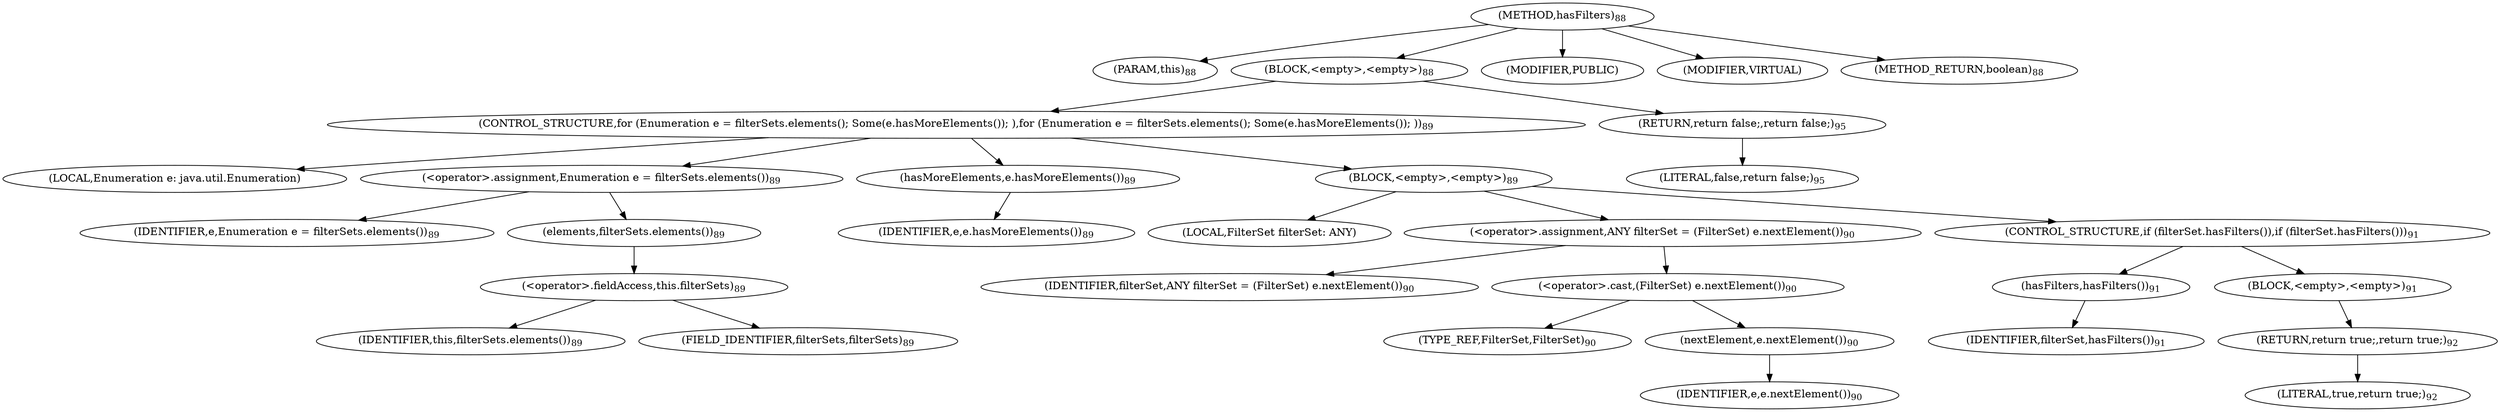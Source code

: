 digraph "hasFilters" {  
"104" [label = <(METHOD,hasFilters)<SUB>88</SUB>> ]
"105" [label = <(PARAM,this)<SUB>88</SUB>> ]
"106" [label = <(BLOCK,&lt;empty&gt;,&lt;empty&gt;)<SUB>88</SUB>> ]
"107" [label = <(CONTROL_STRUCTURE,for (Enumeration e = filterSets.elements(); Some(e.hasMoreElements()); ),for (Enumeration e = filterSets.elements(); Some(e.hasMoreElements()); ))<SUB>89</SUB>> ]
"108" [label = <(LOCAL,Enumeration e: java.util.Enumeration)> ]
"109" [label = <(&lt;operator&gt;.assignment,Enumeration e = filterSets.elements())<SUB>89</SUB>> ]
"110" [label = <(IDENTIFIER,e,Enumeration e = filterSets.elements())<SUB>89</SUB>> ]
"111" [label = <(elements,filterSets.elements())<SUB>89</SUB>> ]
"112" [label = <(&lt;operator&gt;.fieldAccess,this.filterSets)<SUB>89</SUB>> ]
"113" [label = <(IDENTIFIER,this,filterSets.elements())<SUB>89</SUB>> ]
"114" [label = <(FIELD_IDENTIFIER,filterSets,filterSets)<SUB>89</SUB>> ]
"115" [label = <(hasMoreElements,e.hasMoreElements())<SUB>89</SUB>> ]
"116" [label = <(IDENTIFIER,e,e.hasMoreElements())<SUB>89</SUB>> ]
"117" [label = <(BLOCK,&lt;empty&gt;,&lt;empty&gt;)<SUB>89</SUB>> ]
"118" [label = <(LOCAL,FilterSet filterSet: ANY)> ]
"119" [label = <(&lt;operator&gt;.assignment,ANY filterSet = (FilterSet) e.nextElement())<SUB>90</SUB>> ]
"120" [label = <(IDENTIFIER,filterSet,ANY filterSet = (FilterSet) e.nextElement())<SUB>90</SUB>> ]
"121" [label = <(&lt;operator&gt;.cast,(FilterSet) e.nextElement())<SUB>90</SUB>> ]
"122" [label = <(TYPE_REF,FilterSet,FilterSet)<SUB>90</SUB>> ]
"123" [label = <(nextElement,e.nextElement())<SUB>90</SUB>> ]
"124" [label = <(IDENTIFIER,e,e.nextElement())<SUB>90</SUB>> ]
"125" [label = <(CONTROL_STRUCTURE,if (filterSet.hasFilters()),if (filterSet.hasFilters()))<SUB>91</SUB>> ]
"126" [label = <(hasFilters,hasFilters())<SUB>91</SUB>> ]
"127" [label = <(IDENTIFIER,filterSet,hasFilters())<SUB>91</SUB>> ]
"128" [label = <(BLOCK,&lt;empty&gt;,&lt;empty&gt;)<SUB>91</SUB>> ]
"129" [label = <(RETURN,return true;,return true;)<SUB>92</SUB>> ]
"130" [label = <(LITERAL,true,return true;)<SUB>92</SUB>> ]
"131" [label = <(RETURN,return false;,return false;)<SUB>95</SUB>> ]
"132" [label = <(LITERAL,false,return false;)<SUB>95</SUB>> ]
"133" [label = <(MODIFIER,PUBLIC)> ]
"134" [label = <(MODIFIER,VIRTUAL)> ]
"135" [label = <(METHOD_RETURN,boolean)<SUB>88</SUB>> ]
  "104" -> "105" 
  "104" -> "106" 
  "104" -> "133" 
  "104" -> "134" 
  "104" -> "135" 
  "106" -> "107" 
  "106" -> "131" 
  "107" -> "108" 
  "107" -> "109" 
  "107" -> "115" 
  "107" -> "117" 
  "109" -> "110" 
  "109" -> "111" 
  "111" -> "112" 
  "112" -> "113" 
  "112" -> "114" 
  "115" -> "116" 
  "117" -> "118" 
  "117" -> "119" 
  "117" -> "125" 
  "119" -> "120" 
  "119" -> "121" 
  "121" -> "122" 
  "121" -> "123" 
  "123" -> "124" 
  "125" -> "126" 
  "125" -> "128" 
  "126" -> "127" 
  "128" -> "129" 
  "129" -> "130" 
  "131" -> "132" 
}
